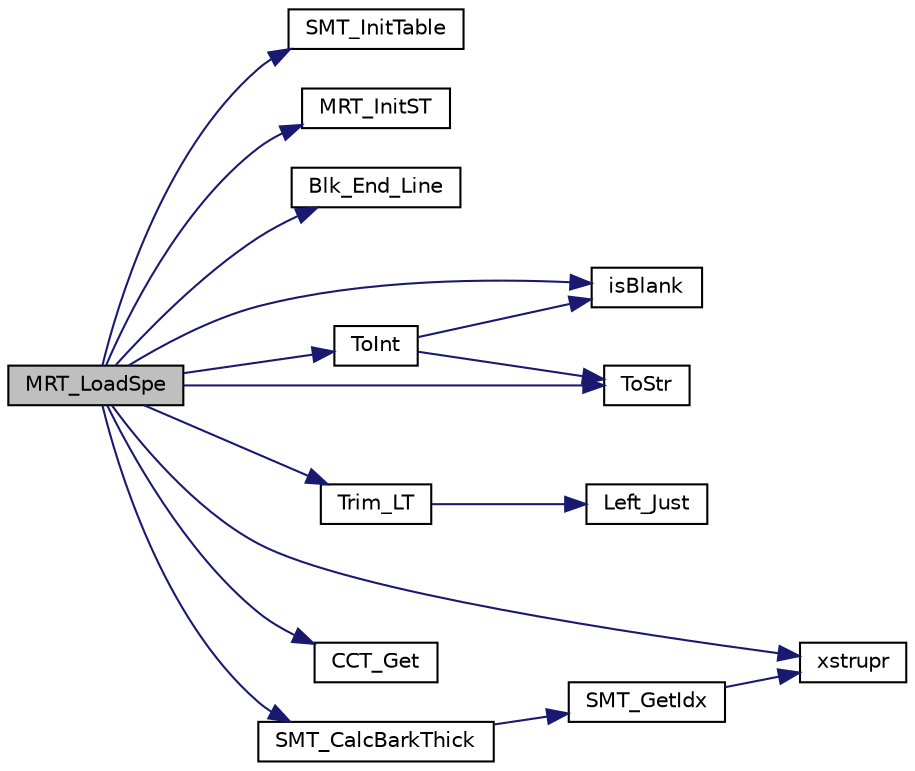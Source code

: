 digraph "MRT_LoadSpe"
{
  edge [fontname="Helvetica",fontsize="10",labelfontname="Helvetica",labelfontsize="10"];
  node [fontname="Helvetica",fontsize="10",shape=record];
  rankdir="LR";
  Node1 [label="MRT_LoadSpe",height=0.2,width=0.4,color="black", fillcolor="grey75", style="filled", fontcolor="black"];
  Node1 -> Node2 [color="midnightblue",fontsize="10",style="solid",fontname="Helvetica"];
  Node2 [label="SMT_InitTable",height=0.2,width=0.4,color="black", fillcolor="white", style="filled",URL="$fof__mrt_8c.html#a2d4321e8ceae5adfb9ae40d261a226ff"];
  Node1 -> Node3 [color="midnightblue",fontsize="10",style="solid",fontname="Helvetica"];
  Node3 [label="MRT_InitST",height=0.2,width=0.4,color="black", fillcolor="white", style="filled",URL="$fof__mrt_8c.html#aebca745d82f110871e5d8003906ae3cf"];
  Node1 -> Node4 [color="midnightblue",fontsize="10",style="solid",fontname="Helvetica"];
  Node4 [label="Blk_End_Line",height=0.2,width=0.4,color="black", fillcolor="white", style="filled",URL="$fof__util_8c.html#a53ff61256c3bf077f96886bdb31e399a"];
  Node1 -> Node5 [color="midnightblue",fontsize="10",style="solid",fontname="Helvetica"];
  Node5 [label="isBlank",height=0.2,width=0.4,color="black", fillcolor="white", style="filled",URL="$fof__util_8c.html#a7db4ba756d25fda9d63626e9b296c615"];
  Node1 -> Node6 [color="midnightblue",fontsize="10",style="solid",fontname="Helvetica"];
  Node6 [label="ToStr",height=0.2,width=0.4,color="black", fillcolor="white", style="filled",URL="$fof__util_8c.html#afa594f8d336445f08f259000456145eb"];
  Node1 -> Node7 [color="midnightblue",fontsize="10",style="solid",fontname="Helvetica"];
  Node7 [label="Trim_LT",height=0.2,width=0.4,color="black", fillcolor="white", style="filled",URL="$fof__util_8c.html#adc246942f4732ee761d5af971b367533"];
  Node7 -> Node8 [color="midnightblue",fontsize="10",style="solid",fontname="Helvetica"];
  Node8 [label="Left_Just",height=0.2,width=0.4,color="black", fillcolor="white", style="filled",URL="$fof__util_8c.html#a971475138810ae45939ce6326592f085"];
  Node1 -> Node9 [color="midnightblue",fontsize="10",style="solid",fontname="Helvetica"];
  Node9 [label="xstrupr",height=0.2,width=0.4,color="black", fillcolor="white", style="filled",URL="$fof__ansi_8h.html#a597515502edd92634b421f7f86824375"];
  Node1 -> Node10 [color="midnightblue",fontsize="10",style="solid",fontname="Helvetica"];
  Node10 [label="ToInt",height=0.2,width=0.4,color="black", fillcolor="white", style="filled",URL="$fof__util_8c.html#a62300525c120437da9b0e56095cd44b3"];
  Node10 -> Node6 [color="midnightblue",fontsize="10",style="solid",fontname="Helvetica"];
  Node10 -> Node5 [color="midnightblue",fontsize="10",style="solid",fontname="Helvetica"];
  Node1 -> Node11 [color="midnightblue",fontsize="10",style="solid",fontname="Helvetica"];
  Node11 [label="CCT_Get",height=0.2,width=0.4,color="black", fillcolor="white", style="filled",URL="$fof__mrt_8c.html#a7bc7d2fdbe57f98a391ecc0bce014c76"];
  Node1 -> Node12 [color="midnightblue",fontsize="10",style="solid",fontname="Helvetica"];
  Node12 [label="SMT_CalcBarkThick",height=0.2,width=0.4,color="black", fillcolor="white", style="filled",URL="$fof__mrt_8c.html#a4821843dc9666e62f76857bad90c195f"];
  Node12 -> Node13 [color="midnightblue",fontsize="10",style="solid",fontname="Helvetica"];
  Node13 [label="SMT_GetIdx",height=0.2,width=0.4,color="black", fillcolor="white", style="filled",URL="$fof__mrt_8c.html#a900974c147c07afd383e8c6ae1480676"];
  Node13 -> Node9 [color="midnightblue",fontsize="10",style="solid",fontname="Helvetica"];
}

